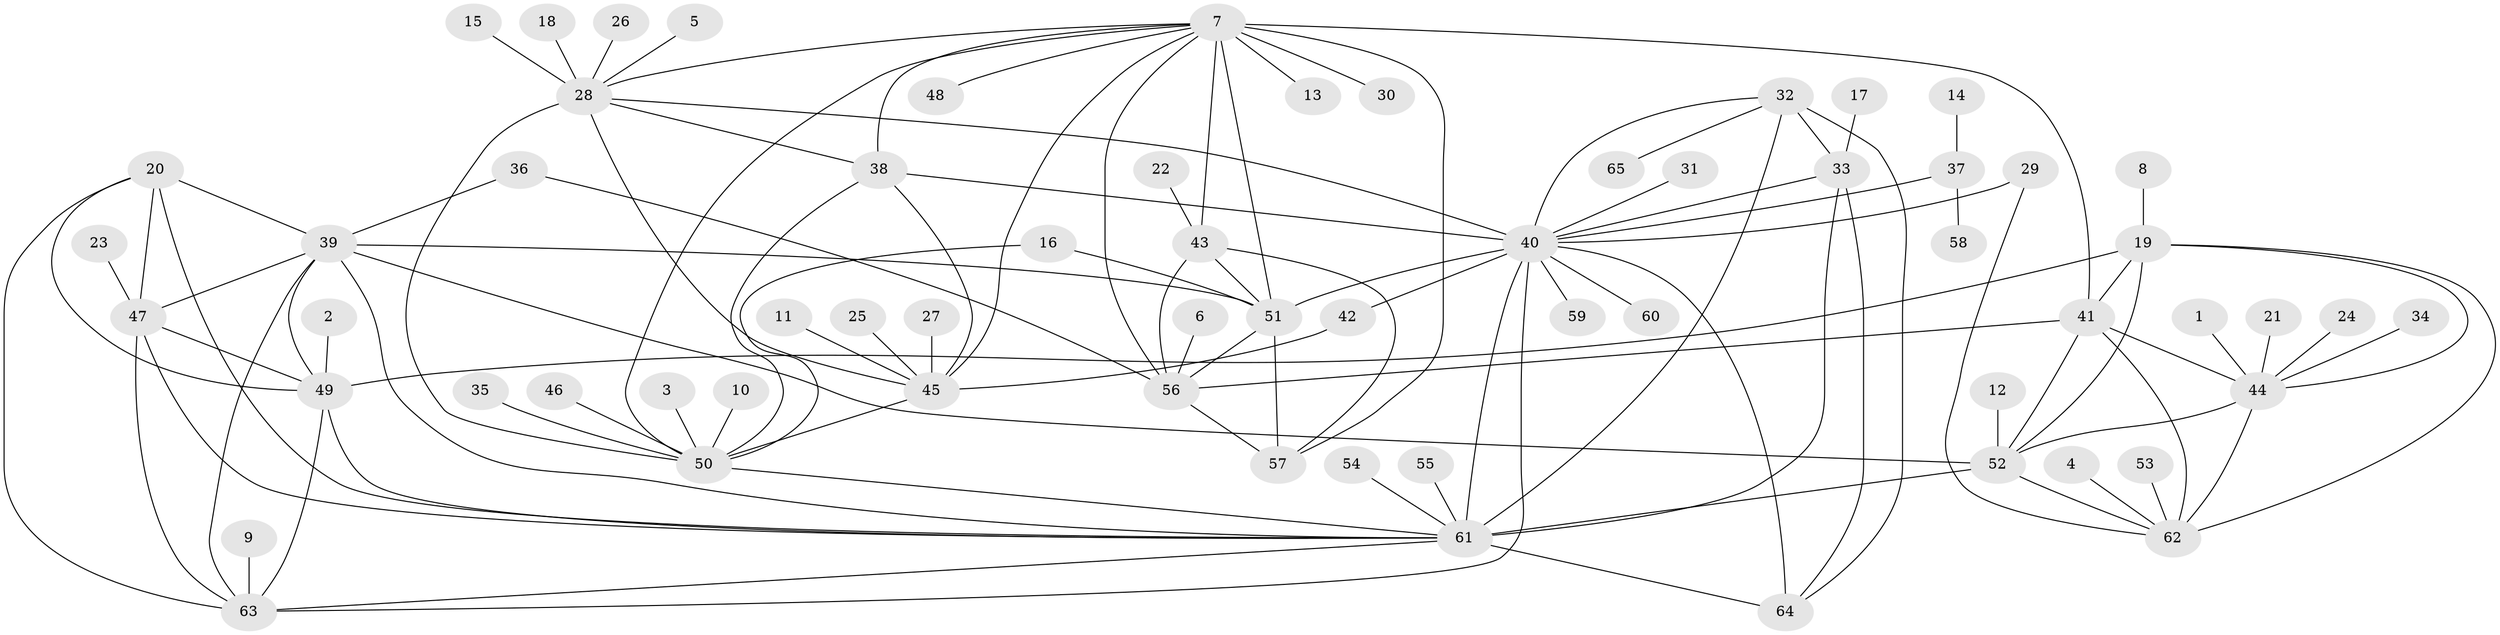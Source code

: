 // original degree distribution, {7: 0.05426356589147287, 17: 0.007751937984496124, 8: 0.05426356589147287, 9: 0.046511627906976744, 12: 0.007751937984496124, 11: 0.023255813953488372, 10: 0.023255813953488372, 6: 0.007751937984496124, 5: 0.007751937984496124, 1: 0.6124031007751938, 3: 0.03875968992248062, 2: 0.11627906976744186}
// Generated by graph-tools (version 1.1) at 2025/26/03/09/25 03:26:47]
// undirected, 65 vertices, 111 edges
graph export_dot {
graph [start="1"]
  node [color=gray90,style=filled];
  1;
  2;
  3;
  4;
  5;
  6;
  7;
  8;
  9;
  10;
  11;
  12;
  13;
  14;
  15;
  16;
  17;
  18;
  19;
  20;
  21;
  22;
  23;
  24;
  25;
  26;
  27;
  28;
  29;
  30;
  31;
  32;
  33;
  34;
  35;
  36;
  37;
  38;
  39;
  40;
  41;
  42;
  43;
  44;
  45;
  46;
  47;
  48;
  49;
  50;
  51;
  52;
  53;
  54;
  55;
  56;
  57;
  58;
  59;
  60;
  61;
  62;
  63;
  64;
  65;
  1 -- 44 [weight=1.0];
  2 -- 49 [weight=1.0];
  3 -- 50 [weight=1.0];
  4 -- 62 [weight=1.0];
  5 -- 28 [weight=1.0];
  6 -- 56 [weight=1.0];
  7 -- 13 [weight=1.0];
  7 -- 28 [weight=1.0];
  7 -- 30 [weight=1.0];
  7 -- 38 [weight=1.0];
  7 -- 41 [weight=1.0];
  7 -- 43 [weight=2.0];
  7 -- 45 [weight=1.0];
  7 -- 48 [weight=1.0];
  7 -- 50 [weight=2.0];
  7 -- 51 [weight=2.0];
  7 -- 56 [weight=2.0];
  7 -- 57 [weight=2.0];
  8 -- 19 [weight=1.0];
  9 -- 63 [weight=1.0];
  10 -- 50 [weight=1.0];
  11 -- 45 [weight=1.0];
  12 -- 52 [weight=1.0];
  14 -- 37 [weight=1.0];
  15 -- 28 [weight=1.0];
  16 -- 50 [weight=1.0];
  16 -- 51 [weight=1.0];
  17 -- 33 [weight=1.0];
  18 -- 28 [weight=1.0];
  19 -- 41 [weight=2.0];
  19 -- 44 [weight=1.0];
  19 -- 49 [weight=1.0];
  19 -- 52 [weight=1.0];
  19 -- 62 [weight=1.0];
  20 -- 39 [weight=1.0];
  20 -- 47 [weight=1.0];
  20 -- 49 [weight=1.0];
  20 -- 61 [weight=1.0];
  20 -- 63 [weight=1.0];
  21 -- 44 [weight=1.0];
  22 -- 43 [weight=1.0];
  23 -- 47 [weight=1.0];
  24 -- 44 [weight=1.0];
  25 -- 45 [weight=1.0];
  26 -- 28 [weight=1.0];
  27 -- 45 [weight=1.0];
  28 -- 38 [weight=1.0];
  28 -- 40 [weight=1.0];
  28 -- 45 [weight=1.0];
  28 -- 50 [weight=2.0];
  29 -- 40 [weight=1.0];
  29 -- 62 [weight=1.0];
  31 -- 40 [weight=1.0];
  32 -- 33 [weight=1.0];
  32 -- 40 [weight=1.0];
  32 -- 61 [weight=2.0];
  32 -- 64 [weight=1.0];
  32 -- 65 [weight=1.0];
  33 -- 40 [weight=1.0];
  33 -- 61 [weight=2.0];
  33 -- 64 [weight=1.0];
  34 -- 44 [weight=1.0];
  35 -- 50 [weight=1.0];
  36 -- 39 [weight=1.0];
  36 -- 56 [weight=1.0];
  37 -- 40 [weight=1.0];
  37 -- 58 [weight=1.0];
  38 -- 40 [weight=2.0];
  38 -- 45 [weight=1.0];
  38 -- 50 [weight=2.0];
  39 -- 47 [weight=1.0];
  39 -- 49 [weight=1.0];
  39 -- 51 [weight=1.0];
  39 -- 52 [weight=1.0];
  39 -- 61 [weight=1.0];
  39 -- 63 [weight=1.0];
  40 -- 42 [weight=1.0];
  40 -- 51 [weight=1.0];
  40 -- 59 [weight=1.0];
  40 -- 60 [weight=1.0];
  40 -- 61 [weight=2.0];
  40 -- 63 [weight=1.0];
  40 -- 64 [weight=1.0];
  41 -- 44 [weight=2.0];
  41 -- 52 [weight=2.0];
  41 -- 56 [weight=1.0];
  41 -- 62 [weight=2.0];
  42 -- 45 [weight=1.0];
  43 -- 51 [weight=1.0];
  43 -- 56 [weight=1.0];
  43 -- 57 [weight=1.0];
  44 -- 52 [weight=1.0];
  44 -- 62 [weight=1.0];
  45 -- 50 [weight=2.0];
  46 -- 50 [weight=1.0];
  47 -- 49 [weight=1.0];
  47 -- 61 [weight=1.0];
  47 -- 63 [weight=1.0];
  49 -- 61 [weight=1.0];
  49 -- 63 [weight=1.0];
  50 -- 61 [weight=1.0];
  51 -- 56 [weight=1.0];
  51 -- 57 [weight=1.0];
  52 -- 61 [weight=2.0];
  52 -- 62 [weight=1.0];
  53 -- 62 [weight=1.0];
  54 -- 61 [weight=1.0];
  55 -- 61 [weight=1.0];
  56 -- 57 [weight=1.0];
  61 -- 63 [weight=1.0];
  61 -- 64 [weight=2.0];
}
